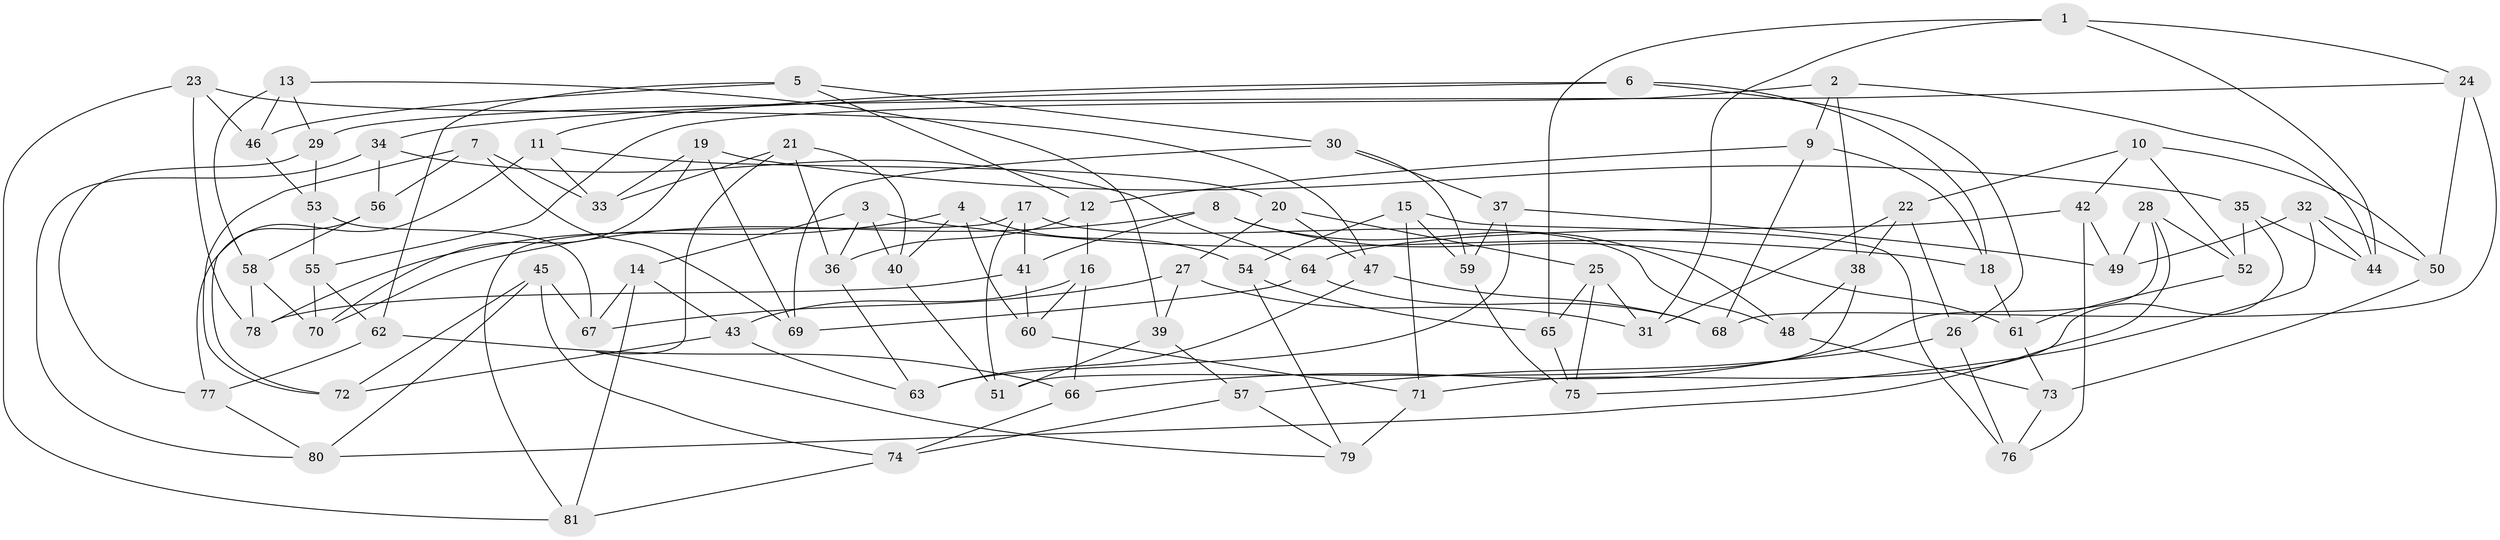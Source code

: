// Generated by graph-tools (version 1.1) at 2025/16/03/09/25 04:16:37]
// undirected, 81 vertices, 162 edges
graph export_dot {
graph [start="1"]
  node [color=gray90,style=filled];
  1;
  2;
  3;
  4;
  5;
  6;
  7;
  8;
  9;
  10;
  11;
  12;
  13;
  14;
  15;
  16;
  17;
  18;
  19;
  20;
  21;
  22;
  23;
  24;
  25;
  26;
  27;
  28;
  29;
  30;
  31;
  32;
  33;
  34;
  35;
  36;
  37;
  38;
  39;
  40;
  41;
  42;
  43;
  44;
  45;
  46;
  47;
  48;
  49;
  50;
  51;
  52;
  53;
  54;
  55;
  56;
  57;
  58;
  59;
  60;
  61;
  62;
  63;
  64;
  65;
  66;
  67;
  68;
  69;
  70;
  71;
  72;
  73;
  74;
  75;
  76;
  77;
  78;
  79;
  80;
  81;
  1 -- 31;
  1 -- 24;
  1 -- 44;
  1 -- 65;
  2 -- 44;
  2 -- 9;
  2 -- 38;
  2 -- 55;
  3 -- 36;
  3 -- 40;
  3 -- 14;
  3 -- 18;
  4 -- 78;
  4 -- 54;
  4 -- 40;
  4 -- 60;
  5 -- 62;
  5 -- 46;
  5 -- 12;
  5 -- 30;
  6 -- 34;
  6 -- 18;
  6 -- 26;
  6 -- 11;
  7 -- 72;
  7 -- 69;
  7 -- 56;
  7 -- 33;
  8 -- 48;
  8 -- 70;
  8 -- 41;
  8 -- 61;
  9 -- 18;
  9 -- 68;
  9 -- 12;
  10 -- 22;
  10 -- 42;
  10 -- 50;
  10 -- 52;
  11 -- 77;
  11 -- 20;
  11 -- 33;
  12 -- 16;
  12 -- 36;
  13 -- 58;
  13 -- 46;
  13 -- 29;
  13 -- 39;
  14 -- 43;
  14 -- 67;
  14 -- 81;
  15 -- 71;
  15 -- 76;
  15 -- 54;
  15 -- 59;
  16 -- 43;
  16 -- 60;
  16 -- 66;
  17 -- 48;
  17 -- 41;
  17 -- 51;
  17 -- 81;
  18 -- 61;
  19 -- 69;
  19 -- 33;
  19 -- 70;
  19 -- 35;
  20 -- 27;
  20 -- 47;
  20 -- 25;
  21 -- 33;
  21 -- 40;
  21 -- 36;
  21 -- 79;
  22 -- 31;
  22 -- 38;
  22 -- 26;
  23 -- 78;
  23 -- 46;
  23 -- 81;
  23 -- 47;
  24 -- 29;
  24 -- 50;
  24 -- 68;
  25 -- 31;
  25 -- 65;
  25 -- 75;
  26 -- 76;
  26 -- 57;
  27 -- 39;
  27 -- 31;
  27 -- 67;
  28 -- 49;
  28 -- 52;
  28 -- 66;
  28 -- 80;
  29 -- 77;
  29 -- 53;
  30 -- 37;
  30 -- 69;
  30 -- 59;
  32 -- 49;
  32 -- 50;
  32 -- 75;
  32 -- 44;
  34 -- 56;
  34 -- 80;
  34 -- 64;
  35 -- 71;
  35 -- 44;
  35 -- 52;
  36 -- 63;
  37 -- 63;
  37 -- 49;
  37 -- 59;
  38 -- 51;
  38 -- 48;
  39 -- 51;
  39 -- 57;
  40 -- 51;
  41 -- 78;
  41 -- 60;
  42 -- 64;
  42 -- 76;
  42 -- 49;
  43 -- 63;
  43 -- 72;
  45 -- 80;
  45 -- 67;
  45 -- 74;
  45 -- 72;
  46 -- 53;
  47 -- 68;
  47 -- 63;
  48 -- 73;
  50 -- 73;
  52 -- 61;
  53 -- 55;
  53 -- 67;
  54 -- 79;
  54 -- 65;
  55 -- 62;
  55 -- 70;
  56 -- 72;
  56 -- 58;
  57 -- 74;
  57 -- 79;
  58 -- 70;
  58 -- 78;
  59 -- 75;
  60 -- 71;
  61 -- 73;
  62 -- 66;
  62 -- 77;
  64 -- 69;
  64 -- 68;
  65 -- 75;
  66 -- 74;
  71 -- 79;
  73 -- 76;
  74 -- 81;
  77 -- 80;
}
